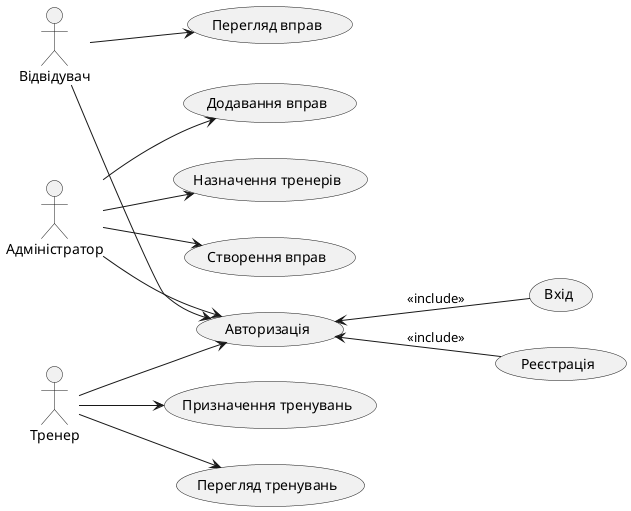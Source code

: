 @startuml
left to right direction

actor "Відвідувач" as user
actor "Адміністратор" as admin
actor "Тренер" as pesonal 

user --> (Перегляд вправ)
user --> (Авторизація)
(Авторизація) <-- (Вхід): <<include>>
(Авторизація) <-- (Реєстрація): <<include>>

admin --> (Додавання вправ)
admin --> (Назначення тренерів)
admin --> (Створення вправ)
admin --> (Авторизація)

pesonal --> (Призначення тренувань)
pesonal --> (Перегляд тренувань)
pesonal  --> (Авторизація)


@enduml
